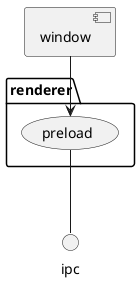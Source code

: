 @startuml

interface ipc as API
[window]

package renderer {
	[window] --> (preload)
	(preload) -- API
}

@enduml